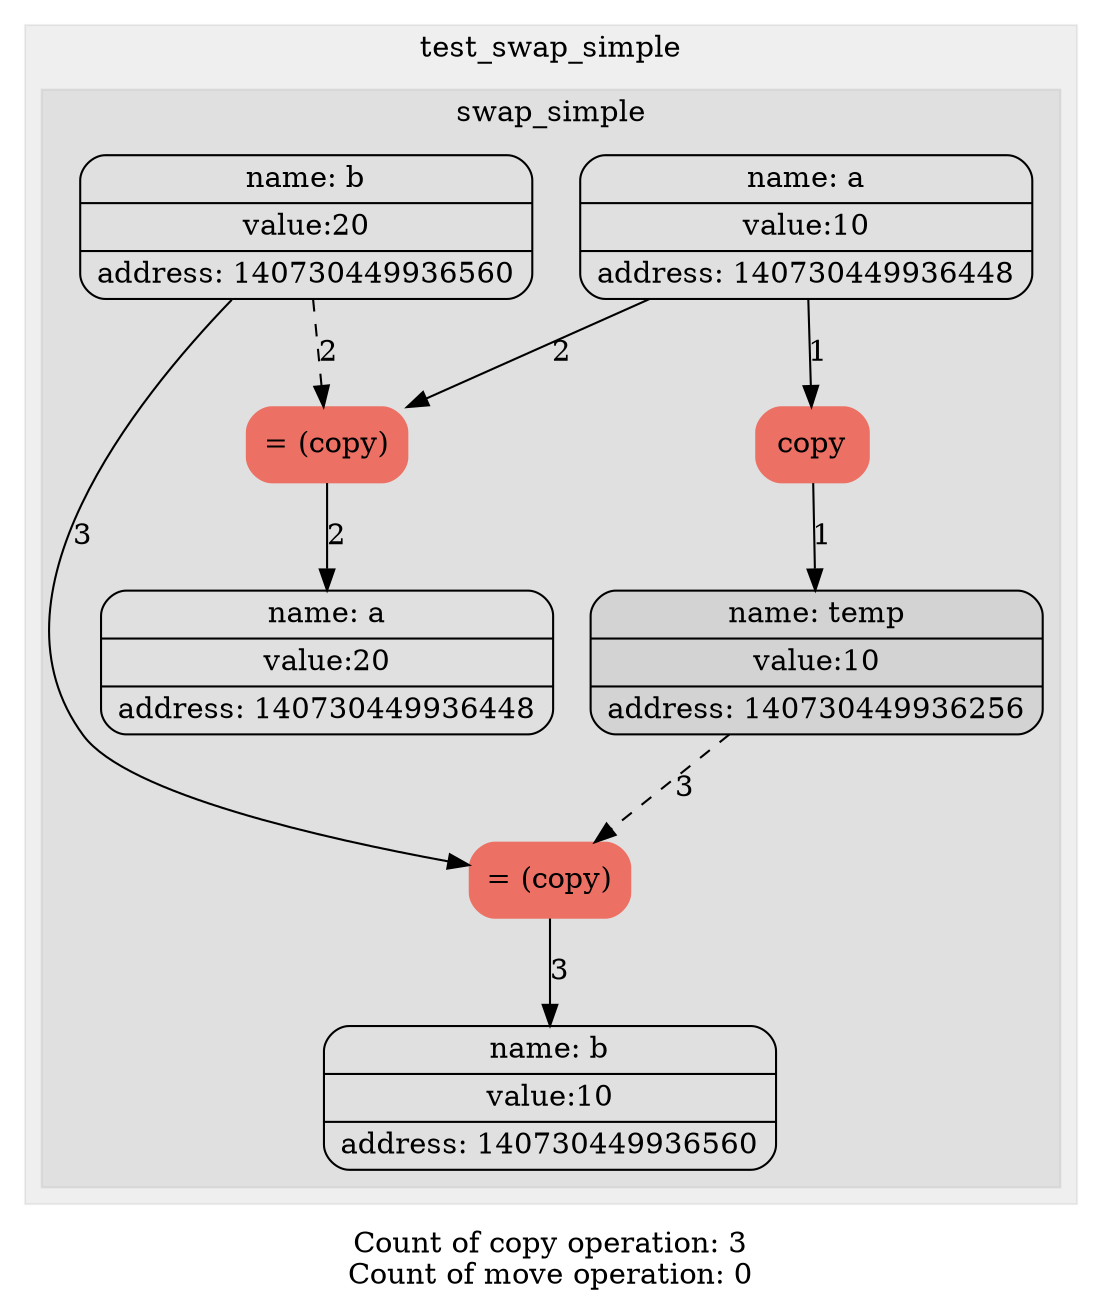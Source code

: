 digraph G{
trankdir=HR;
node[shape=Mrecord];

subgraph "cluster_0" {
label = test_swap_simple;
style= filled
color = "#00000010";
1[label="{ {name: tmp0} | {value:10} | {address: 140730449936448}} " color=""style=""];
1[label="{ {name: a} | {value:10} | {address: 140730449936448}} " color=""style=""];
2[label="{ {name: tmp1} | {value:20} | {address: 140730449936560}} " color=""style=""];
2[label="{ {name: b} | {value:20} | {address: 140730449936560}} " color=""style=""];
subgraph "cluster_1" {
label = swap_simple;
style= filled
color = "#00000010";
3[label="copy" color = "#EC7063" style = "filled"];
edge[style = "" color = ""label = "1"]1->3;
4[label="{ {name: tmp2} | {value:10} | {address: 140730449936256}} " color=""style="filled"];
edge[style = "" color = ""label = "1"]3->4;
4[label="{ {name: temp} | {value:10} | {address: 140730449936256}} " color=""style="filled"];
5[label="= (copy)" color = "#EC7063" style = "filled"];
edge[style = "" color = ""label = "2"]1->5;
edge[style = "dashed" color = ""label = "2"]2->5;
6[label="{ {name: a} | {value:20} | {address: 140730449936448}} " color=""style=""];
edge[style = "" color = ""label = "2"]5->6;
7[label="= (copy)" color = "#EC7063" style = "filled"];
edge[style = "" color = ""label = "3"]2->7;
edge[style = "dashed" color = ""label = "3"]4->7;
8[label="{ {name: b} | {value:10} | {address: 140730449936560}} " color=""style=""];
edge[style = "" color = ""label = "3"]7->8;
}
}
label="Count of copy operation: 3
Count of move operation: 0"}